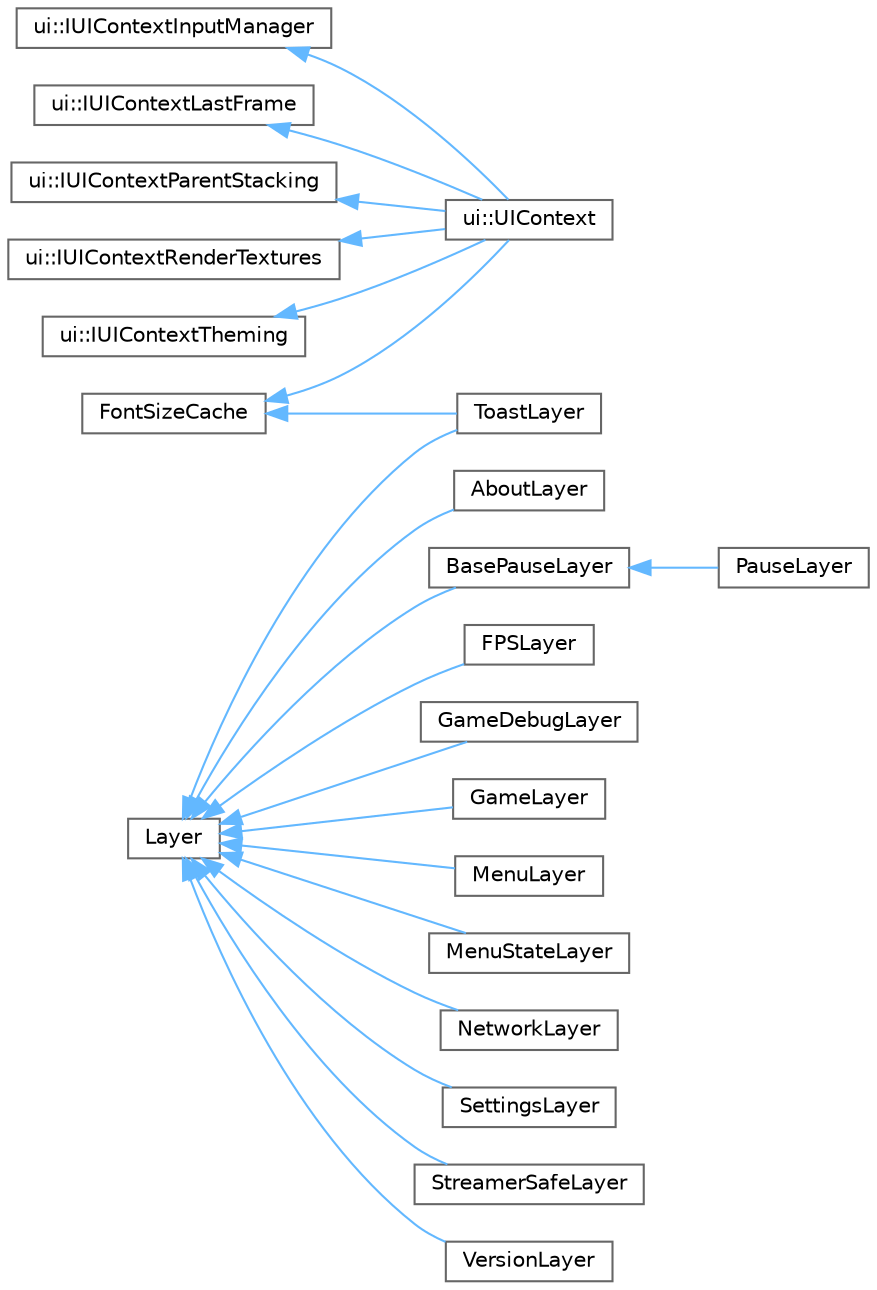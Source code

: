 digraph "Graphical Class Hierarchy"
{
 // LATEX_PDF_SIZE
  bgcolor="transparent";
  edge [fontname=Helvetica,fontsize=10,labelfontname=Helvetica,labelfontsize=10];
  node [fontname=Helvetica,fontsize=10,shape=box,height=0.2,width=0.4];
  rankdir="LR";
  Node0 [label="FontSizeCache",height=0.2,width=0.4,color="grey40", fillcolor="white", style="filled",URL="$d3/d9d/struct_font_size_cache.html",tooltip=" "];
  Node0 -> Node1 [dir="back",color="steelblue1",style="solid"];
  Node1 [label="ToastLayer",height=0.2,width=0.4,color="grey40", fillcolor="white", style="filled",URL="$d2/dd7/struct_toast_layer.html",tooltip=" "];
  Node0 -> Node15 [dir="back",color="steelblue1",style="solid"];
  Node15 [label="ui::UIContext",height=0.2,width=0.4,color="grey40", fillcolor="white", style="filled",URL="$df/dd7/structui_1_1_u_i_context.html",tooltip=" "];
  Node16 [label="ui::IUIContextInputManager",height=0.2,width=0.4,color="grey40", fillcolor="white", style="filled",URL="$d5/d76/structui_1_1_i_u_i_context_input_manager.html",tooltip=" "];
  Node16 -> Node15 [dir="back",color="steelblue1",style="solid"];
  Node17 [label="ui::IUIContextLastFrame",height=0.2,width=0.4,color="grey40", fillcolor="white", style="filled",URL="$d9/d9d/structui_1_1_i_u_i_context_last_frame.html",tooltip=" "];
  Node17 -> Node15 [dir="back",color="steelblue1",style="solid"];
  Node18 [label="ui::IUIContextParentStacking",height=0.2,width=0.4,color="grey40", fillcolor="white", style="filled",URL="$df/da9/structui_1_1_i_u_i_context_parent_stacking.html",tooltip=" "];
  Node18 -> Node15 [dir="back",color="steelblue1",style="solid"];
  Node19 [label="ui::IUIContextRenderTextures",height=0.2,width=0.4,color="grey40", fillcolor="white", style="filled",URL="$da/de3/structui_1_1_i_u_i_context_render_textures.html",tooltip=" "];
  Node19 -> Node15 [dir="back",color="steelblue1",style="solid"];
  Node20 [label="ui::IUIContextTheming",height=0.2,width=0.4,color="grey40", fillcolor="white", style="filled",URL="$d5/d7d/structui_1_1_i_u_i_context_theming.html",tooltip=" "];
  Node20 -> Node15 [dir="back",color="steelblue1",style="solid"];
  Node2 [label="Layer",height=0.2,width=0.4,color="grey40", fillcolor="white", style="filled",URL="$db/dfc/struct_layer.html",tooltip=" "];
  Node2 -> Node3 [dir="back",color="steelblue1",style="solid"];
  Node3 [label="AboutLayer",height=0.2,width=0.4,color="grey40", fillcolor="white", style="filled",URL="$dc/d3a/struct_about_layer.html",tooltip=" "];
  Node2 -> Node4 [dir="back",color="steelblue1",style="solid"];
  Node4 [label="BasePauseLayer",height=0.2,width=0.4,color="grey40", fillcolor="white", style="filled",URL="$d9/de2/struct_base_pause_layer.html",tooltip=" "];
  Node4 -> Node5 [dir="back",color="steelblue1",style="solid"];
  Node5 [label="PauseLayer",height=0.2,width=0.4,color="grey40", fillcolor="white", style="filled",URL="$df/ded/struct_pause_layer.html",tooltip=" "];
  Node2 -> Node6 [dir="back",color="steelblue1",style="solid"];
  Node6 [label="FPSLayer",height=0.2,width=0.4,color="grey40", fillcolor="white", style="filled",URL="$d2/d4b/struct_f_p_s_layer.html",tooltip=" "];
  Node2 -> Node7 [dir="back",color="steelblue1",style="solid"];
  Node7 [label="GameDebugLayer",height=0.2,width=0.4,color="grey40", fillcolor="white", style="filled",URL="$db/dfb/struct_game_debug_layer.html",tooltip=" "];
  Node2 -> Node8 [dir="back",color="steelblue1",style="solid"];
  Node8 [label="GameLayer",height=0.2,width=0.4,color="grey40", fillcolor="white", style="filled",URL="$d2/d9e/struct_game_layer.html",tooltip=" "];
  Node2 -> Node9 [dir="back",color="steelblue1",style="solid"];
  Node9 [label="MenuLayer",height=0.2,width=0.4,color="grey40", fillcolor="white", style="filled",URL="$d3/d4e/struct_menu_layer.html",tooltip=" "];
  Node2 -> Node10 [dir="back",color="steelblue1",style="solid"];
  Node10 [label="MenuStateLayer",height=0.2,width=0.4,color="grey40", fillcolor="white", style="filled",URL="$dd/d4f/struct_menu_state_layer.html",tooltip=" "];
  Node2 -> Node11 [dir="back",color="steelblue1",style="solid"];
  Node11 [label="NetworkLayer",height=0.2,width=0.4,color="grey40", fillcolor="white", style="filled",URL="$d8/dcc/struct_network_layer.html",tooltip=" "];
  Node2 -> Node12 [dir="back",color="steelblue1",style="solid"];
  Node12 [label="SettingsLayer",height=0.2,width=0.4,color="grey40", fillcolor="white", style="filled",URL="$d0/d91/struct_settings_layer.html",tooltip=" "];
  Node2 -> Node13 [dir="back",color="steelblue1",style="solid"];
  Node13 [label="StreamerSafeLayer",height=0.2,width=0.4,color="grey40", fillcolor="white", style="filled",URL="$de/d78/struct_streamer_safe_layer.html",tooltip=" "];
  Node2 -> Node1 [dir="back",color="steelblue1",style="solid"];
  Node2 -> Node14 [dir="back",color="steelblue1",style="solid"];
  Node14 [label="VersionLayer",height=0.2,width=0.4,color="grey40", fillcolor="white", style="filled",URL="$dc/d2d/struct_version_layer.html",tooltip=" "];
}
